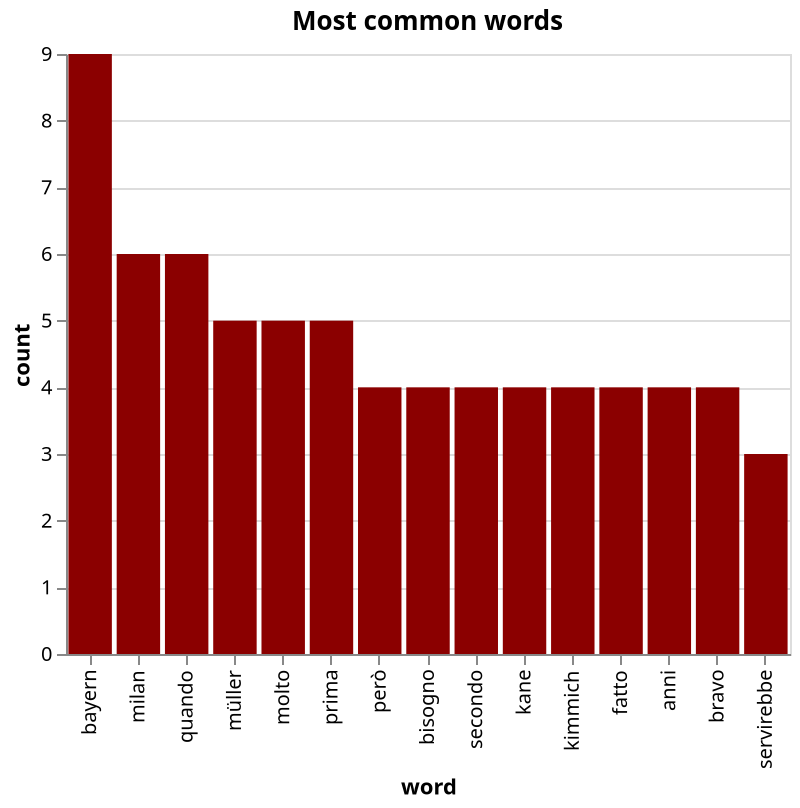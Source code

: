 {
  "config": {"view": {"continuousWidth": 400, "continuousHeight": 300}},
  "data": {"name": "data-a759dfefb917afd4bc61e27bdaec79cd"},
  "mark": {"type": "bar", "color": "darkred", "tooltip": true},
  "encoding": {
    "x": {"field": "word", "sort": null, "type": "nominal"},
    "y": {"field": "count", "type": "quantitative"}
  },
  "title": "Most common words",
  "width": "container",
  "$schema": "https://vega.github.io/schema/vega-lite/v4.17.0.json",
  "datasets": {
    "data-a759dfefb917afd4bc61e27bdaec79cd": [
      {"word": "bayern", "count": 9},
      {"word": "milan", "count": 6},
      {"word": "quando", "count": 6},
      {"word": "müller", "count": 5},
      {"word": "molto", "count": 5},
      {"word": "prima", "count": 5},
      {"word": "però", "count": 4},
      {"word": "bisogno", "count": 4},
      {"word": "secondo", "count": 4},
      {"word": "kane", "count": 4},
      {"word": "kimmich", "count": 4},
      {"word": "fatto", "count": 4},
      {"word": "anni", "count": 4},
      {"word": "bravo", "count": 4},
      {"word": "servirebbe", "count": 3}
    ]
  }
}